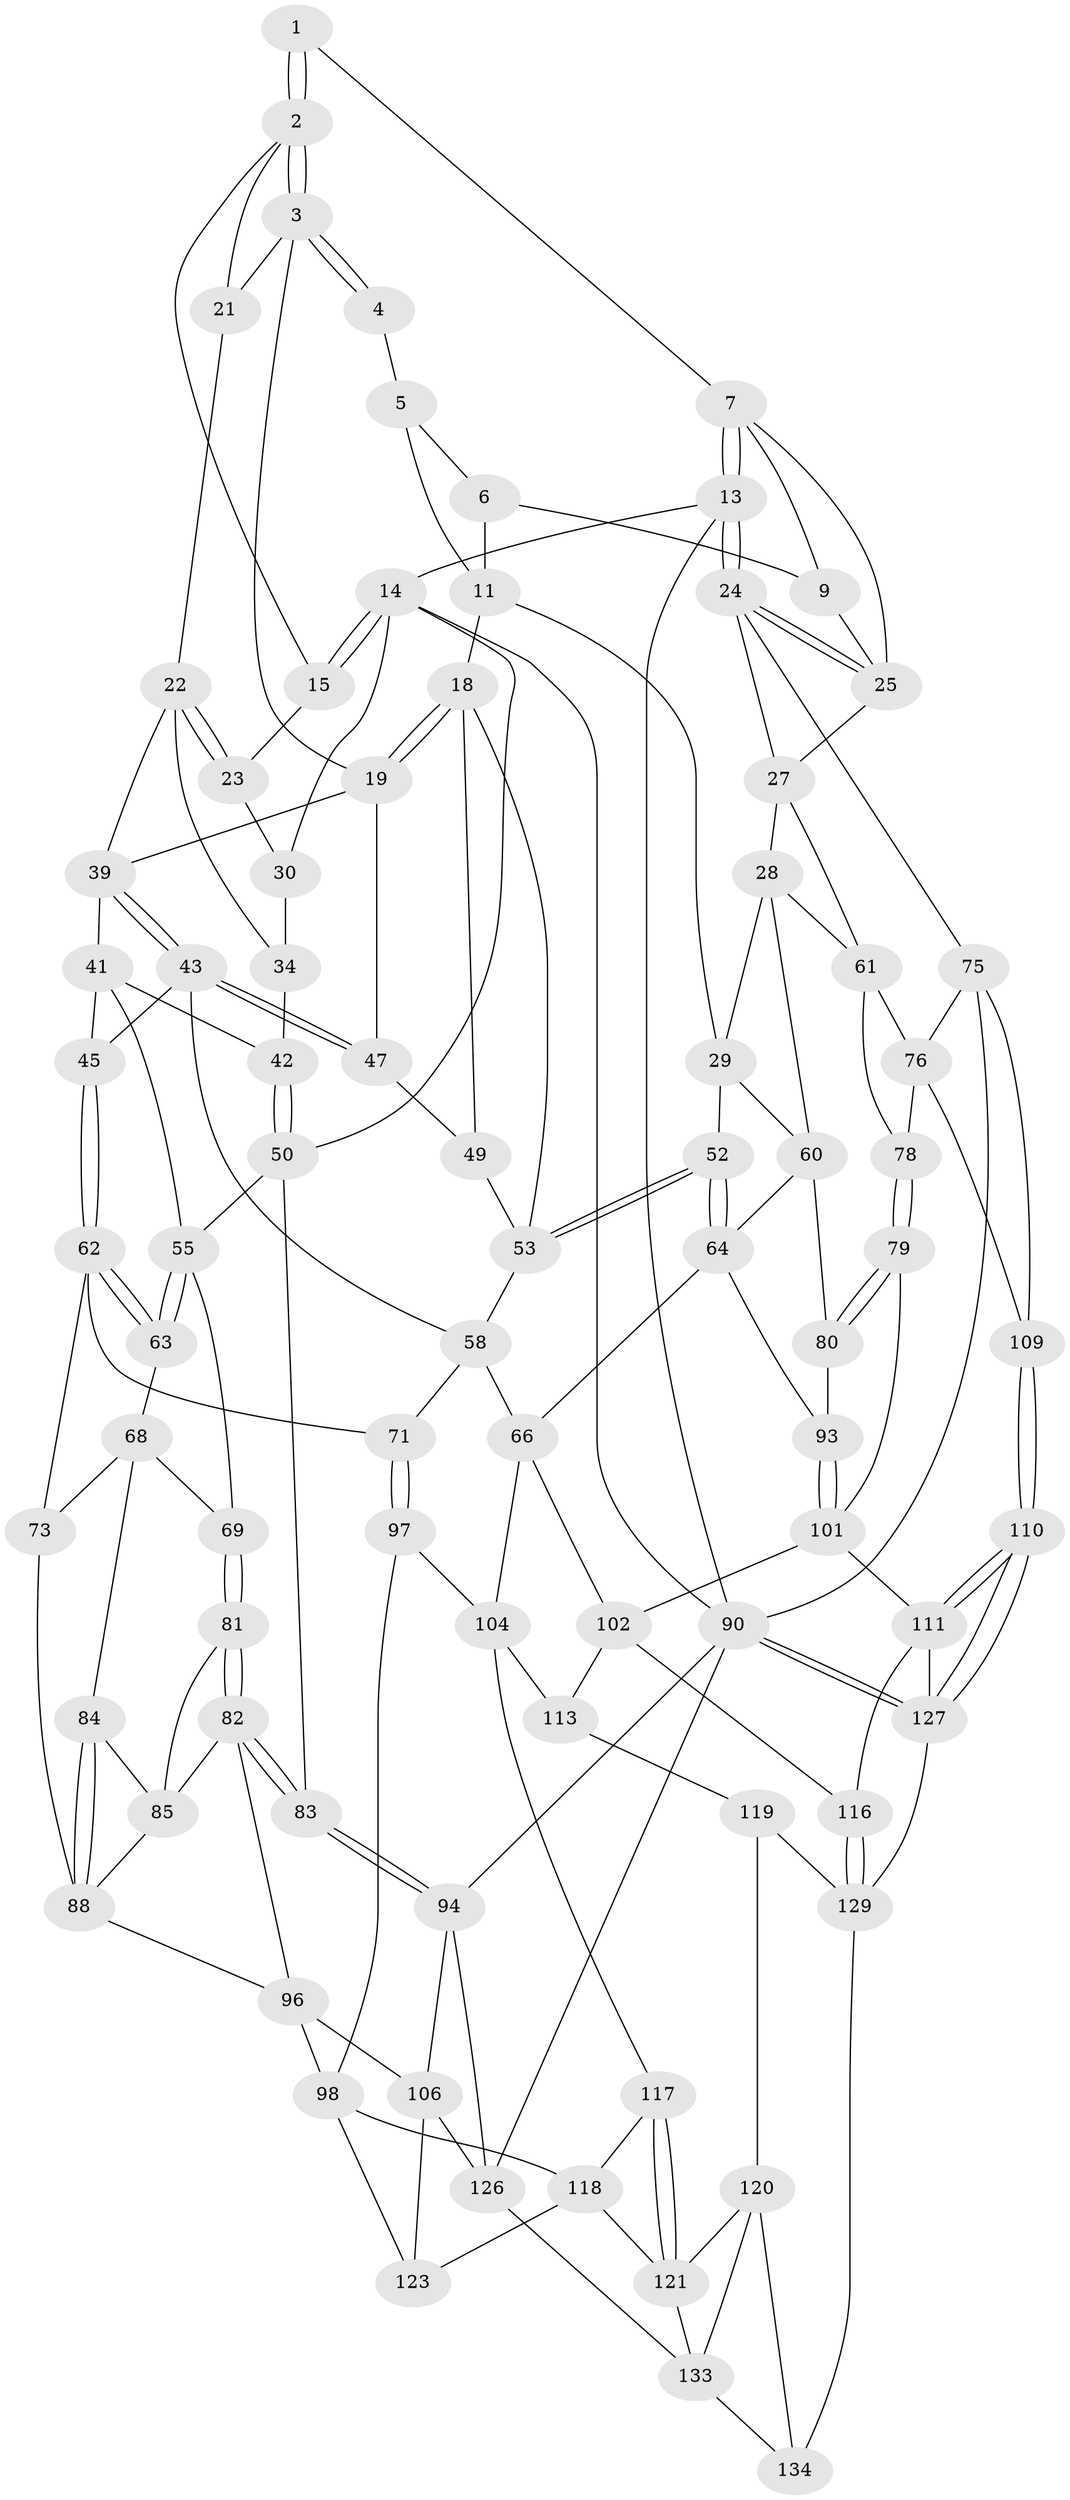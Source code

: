 // original degree distribution, {3: 0.014705882352941176, 5: 0.4852941176470588, 6: 0.2426470588235294, 4: 0.25735294117647056}
// Generated by graph-tools (version 1.1) at 2025/42/03/06/25 10:42:34]
// undirected, 83 vertices, 181 edges
graph export_dot {
graph [start="1"]
  node [color=gray90,style=filled];
  1 [pos="+0.6329584815227536+0"];
  2 [pos="+0.418061641520825+0",super="+16"];
  3 [pos="+0.5072277716477225+0.055053589249786324",super="+20"];
  4 [pos="+0.5952393728136727+0.03332860990610582"];
  5 [pos="+0.626165389268116+0",super="+12"];
  6 [pos="+0.6313758975639079+0",super="+10"];
  7 [pos="+0.8276375814889899+0",super="+8"];
  9 [pos="+0.7452827090410329+0.07539163241316864"];
  11 [pos="+0.6628779796394544+0.12614817923709537",super="+17"];
  13 [pos="+1+0"];
  14 [pos="+0+0",super="+32"];
  15 [pos="+0+0"];
  18 [pos="+0.5705567293853887+0.21304704648369766",super="+48"];
  19 [pos="+0.5397654891404926+0.2001528311600299",super="+38"];
  21 [pos="+0.2631119367665016+0.09520171229061129"];
  22 [pos="+0.2588311953968207+0.10951587134555232",super="+33"];
  23 [pos="+0.07124277498937742+0.14917751123069362"];
  24 [pos="+1+0.11359972732401181",super="+36"];
  25 [pos="+0.8970453141182448+0.11329922684688495",super="+26"];
  27 [pos="+0.7932317935710606+0.2798723768428361",super="+37"];
  28 [pos="+0.7038414146539398+0.30858280754793377",super="+59"];
  29 [pos="+0.6811138152271873+0.3038777803116805",super="+51"];
  30 [pos="+0.06435738262115519+0.1671287685309007",super="+31"];
  34 [pos="+0.1279162605296649+0.2030381790954282",super="+35"];
  39 [pos="+0.3122250001223323+0.25864310199050633",super="+40"];
  41 [pos="+0.15169372038018616+0.3363069095411019",super="+46"];
  42 [pos="+0.09812802793336434+0.29590778990589756"];
  43 [pos="+0.3577591564825021+0.4211906161982787",super="+44"];
  45 [pos="+0.1664787466965038+0.37199132930677525"];
  47 [pos="+0.4066000143238501+0.37012796083843563"];
  49 [pos="+0.4916610578969967+0.3558370475146043"];
  50 [pos="+0+0.3500899542370135",super="+57"];
  52 [pos="+0.577762699251841+0.46246624616968857"];
  53 [pos="+0.5205131542753287+0.43650771994815724",super="+54"];
  55 [pos="+0.11301895211654917+0.42891178376116007",super="+56"];
  58 [pos="+0.35792007881384547+0.4419029769932534",super="+67"];
  60 [pos="+0.7528545219887548+0.5340537702885579",super="+70"];
  61 [pos="+0.8406640687097962+0.50055520966527",super="+77"];
  62 [pos="+0.2535454841888868+0.5568505882075276",super="+72"];
  63 [pos="+0.13194167415226798+0.49691874033749484"];
  64 [pos="+0.5873160828475712+0.5225812798808427",super="+65"];
  66 [pos="+0.3529116948338667+0.5830051846977778",super="+103"];
  68 [pos="+0.10868172404500402+0.5265339238490846",super="+74"];
  69 [pos="+0.06139974035642984+0.5617148658284565"];
  71 [pos="+0.3266189067030369+0.5845890571445609"];
  73 [pos="+0.19676329310986637+0.6321353738482154"];
  75 [pos="+1+0.5624215185187869",super="+91"];
  76 [pos="+0.9182069403361763+0.6055455945817395",super="+92"];
  78 [pos="+0.7850725876315714+0.7612239284656083"];
  79 [pos="+0.7797923981805461+0.7643505575845244"];
  80 [pos="+0.6965910174591079+0.6117114385467337"];
  81 [pos="+0.05671290813641548+0.5697162611394743"];
  82 [pos="+0+0.6096857874438794",super="+87"];
  83 [pos="+0+0.6133673771503582"];
  84 [pos="+0.09636007255414569+0.6033789277299724"];
  85 [pos="+0.06581387112444509+0.5845349194583426",super="+86"];
  88 [pos="+0.11675747579788405+0.6906321933098174",super="+89"];
  90 [pos="+1+1",super="+95"];
  93 [pos="+0.5551450669095814+0.6924047006340726"];
  94 [pos="+0+0.7948610395414326",super="+107"];
  96 [pos="+0.11019954993568805+0.7488605761462572",super="+100"];
  97 [pos="+0.317355808997865+0.7077815046033467"];
  98 [pos="+0.26039530873726713+0.7742640700969952",super="+99"];
  101 [pos="+0.5419534181393768+0.7276750191706177",super="+108"];
  102 [pos="+0.5184609413063392+0.7565859677721366",super="+112"];
  104 [pos="+0.44135547690535853+0.8015841350301371",super="+105"];
  106 [pos="+0.03314314201558554+0.8051688687742717",super="+125"];
  109 [pos="+1+0.7332731226908454"];
  110 [pos="+0.9015064134625158+0.9103456943299851"];
  111 [pos="+0.7730206946906233+0.818106246842367",super="+115"];
  113 [pos="+0.5765856844978827+0.8966533700170595",super="+114"];
  116 [pos="+0.6900793875079461+0.8618847123139882"];
  117 [pos="+0.34616580711435413+0.8652978017211402"];
  118 [pos="+0.34537180563360803+0.8651335855427679",super="+122"];
  119 [pos="+0.4500526012500811+0.914984489120662",super="+128"];
  120 [pos="+0.4298028231147004+0.9303480515833533",super="+132"];
  121 [pos="+0.36121958298258355+0.8994522746390523",super="+124"];
  123 [pos="+0.20799089654620537+0.9014631307233468"];
  126 [pos="+0.07054171715661908+1",super="+136"];
  127 [pos="+1+1",super="+131"];
  129 [pos="+0.6333269030610718+1",super="+130"];
  133 [pos="+0.2831734945796672+1",super="+135"];
  134 [pos="+0.5171741336015662+1"];
  1 -- 2;
  1 -- 2;
  1 -- 7;
  2 -- 3;
  2 -- 3;
  2 -- 21;
  2 -- 15;
  3 -- 4;
  3 -- 4;
  3 -- 19;
  3 -- 21;
  4 -- 5 [weight=2];
  5 -- 6;
  5 -- 11;
  6 -- 9;
  6 -- 11;
  7 -- 13;
  7 -- 13;
  7 -- 9;
  7 -- 25;
  9 -- 25;
  11 -- 18;
  11 -- 29;
  13 -- 14;
  13 -- 24;
  13 -- 24;
  13 -- 90;
  14 -- 15;
  14 -- 15;
  14 -- 50;
  14 -- 90;
  14 -- 30;
  15 -- 23;
  18 -- 19;
  18 -- 19;
  18 -- 49;
  18 -- 53;
  19 -- 39;
  19 -- 47;
  21 -- 22;
  22 -- 23;
  22 -- 23;
  22 -- 34;
  22 -- 39;
  23 -- 30;
  24 -- 25;
  24 -- 25;
  24 -- 75;
  24 -- 27;
  25 -- 27;
  27 -- 28;
  27 -- 61;
  28 -- 29;
  28 -- 61;
  28 -- 60;
  29 -- 52;
  29 -- 60;
  30 -- 34 [weight=2];
  34 -- 42;
  39 -- 43;
  39 -- 43;
  39 -- 41;
  41 -- 42;
  41 -- 45;
  41 -- 55;
  42 -- 50;
  42 -- 50;
  43 -- 47;
  43 -- 47;
  43 -- 58;
  43 -- 45;
  45 -- 62;
  45 -- 62;
  47 -- 49;
  49 -- 53;
  50 -- 83;
  50 -- 55;
  52 -- 53;
  52 -- 53;
  52 -- 64;
  52 -- 64;
  53 -- 58;
  55 -- 63;
  55 -- 63;
  55 -- 69;
  58 -- 66;
  58 -- 71;
  60 -- 64;
  60 -- 80;
  61 -- 76;
  61 -- 78;
  62 -- 63;
  62 -- 63;
  62 -- 73;
  62 -- 71;
  63 -- 68;
  64 -- 66;
  64 -- 93;
  66 -- 104;
  66 -- 102;
  68 -- 69;
  68 -- 73;
  68 -- 84;
  69 -- 81;
  69 -- 81;
  71 -- 97;
  71 -- 97;
  73 -- 88;
  75 -- 76;
  75 -- 90;
  75 -- 109;
  76 -- 109;
  76 -- 78;
  78 -- 79;
  78 -- 79;
  79 -- 80;
  79 -- 80;
  79 -- 101;
  80 -- 93;
  81 -- 82;
  81 -- 82;
  81 -- 85;
  82 -- 83;
  82 -- 83;
  82 -- 96;
  82 -- 85;
  83 -- 94;
  83 -- 94;
  84 -- 85;
  84 -- 88;
  84 -- 88;
  85 -- 88;
  88 -- 96;
  90 -- 127;
  90 -- 127;
  90 -- 94;
  90 -- 126;
  93 -- 101;
  93 -- 101;
  94 -- 106;
  94 -- 126;
  96 -- 106;
  96 -- 98;
  97 -- 98;
  97 -- 104;
  98 -- 118;
  98 -- 123;
  101 -- 102;
  101 -- 111;
  102 -- 113;
  102 -- 116;
  104 -- 113;
  104 -- 117;
  106 -- 123;
  106 -- 126;
  109 -- 110;
  109 -- 110;
  110 -- 111;
  110 -- 111;
  110 -- 127;
  110 -- 127;
  111 -- 116;
  111 -- 127;
  113 -- 119 [weight=2];
  116 -- 129;
  116 -- 129;
  117 -- 118;
  117 -- 121;
  117 -- 121;
  118 -- 123;
  118 -- 121;
  119 -- 120;
  119 -- 129;
  120 -- 121;
  120 -- 133;
  120 -- 134;
  121 -- 133;
  126 -- 133;
  127 -- 129;
  129 -- 134;
  133 -- 134;
}

